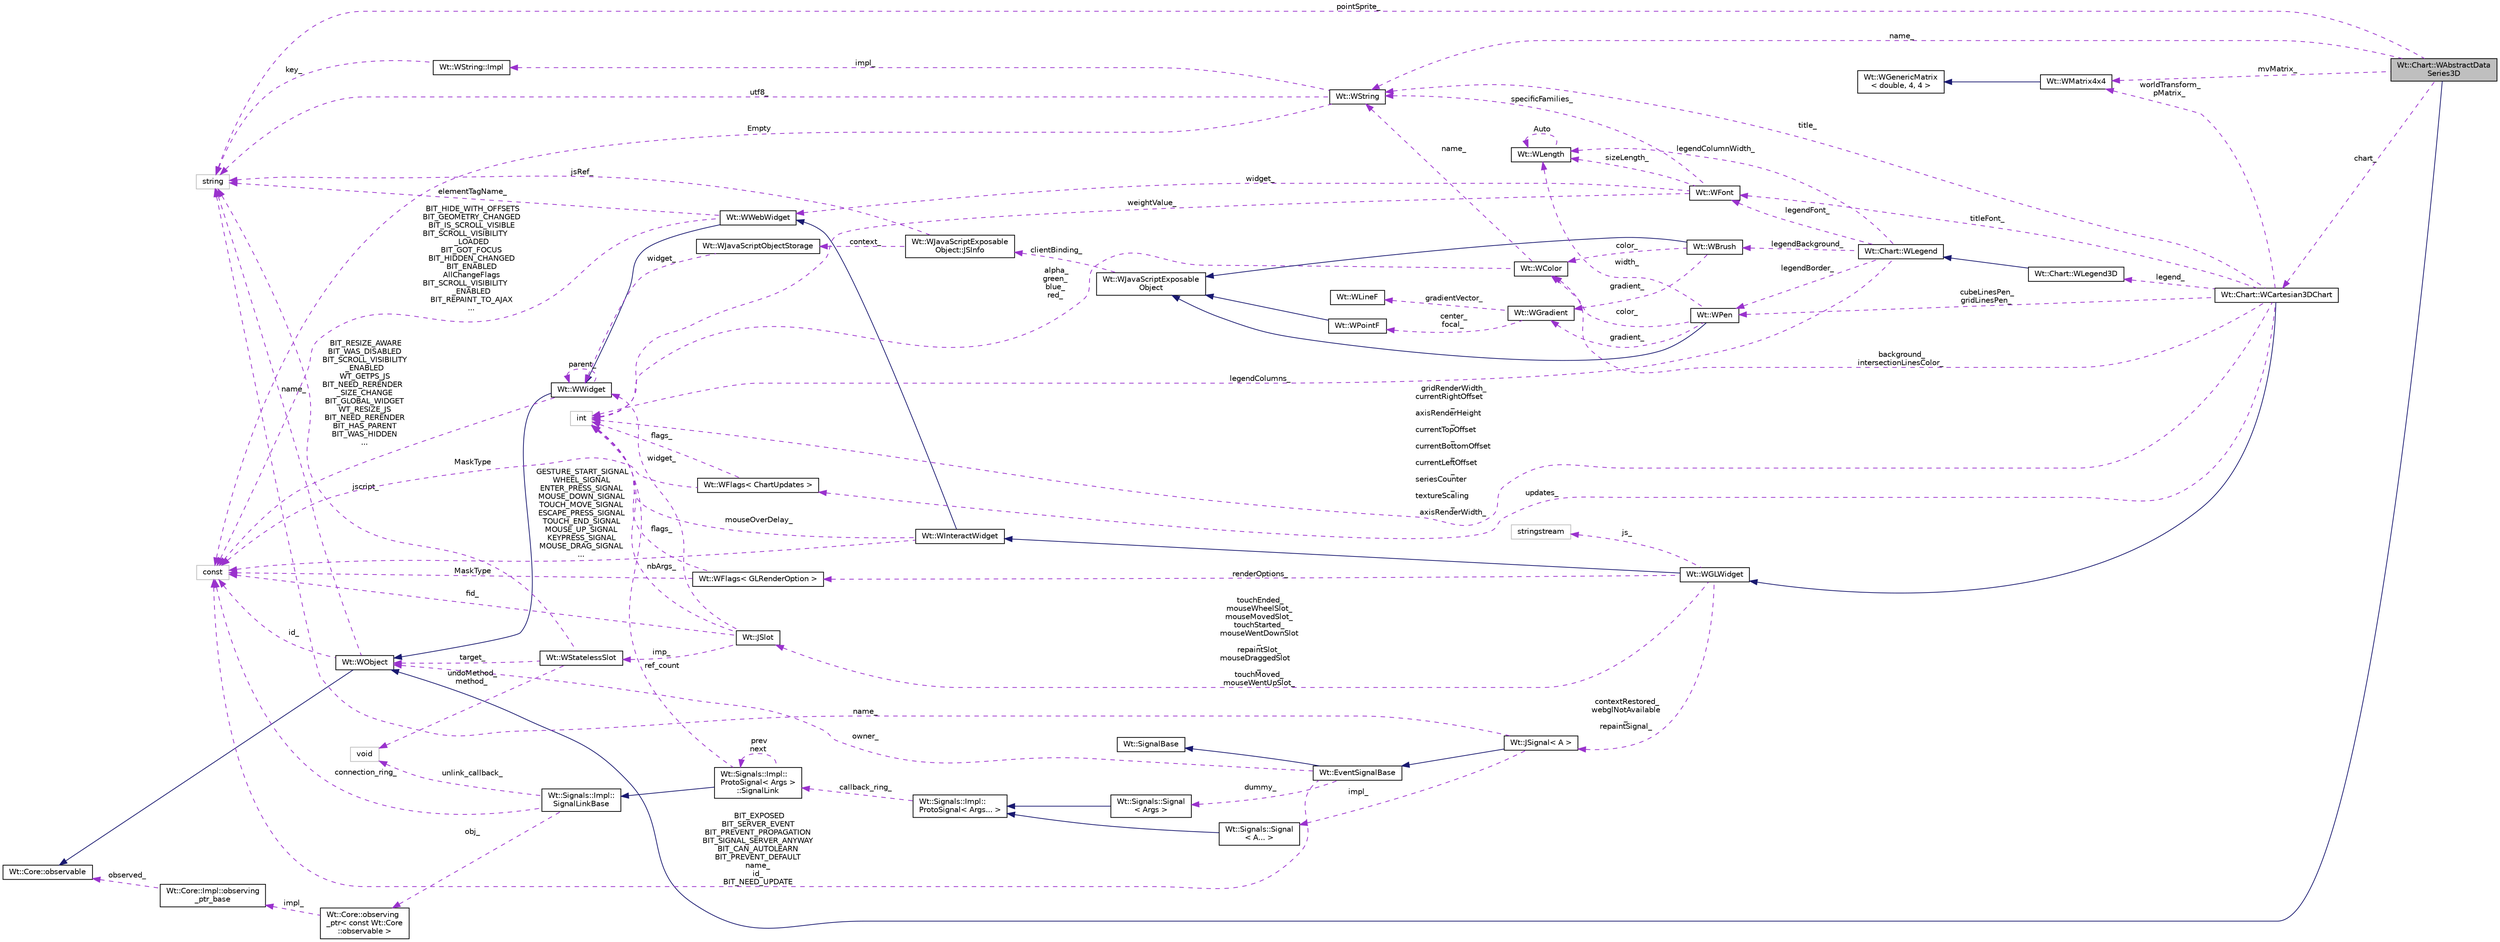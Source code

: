 digraph "Wt::Chart::WAbstractDataSeries3D"
{
 // LATEX_PDF_SIZE
  edge [fontname="Helvetica",fontsize="10",labelfontname="Helvetica",labelfontsize="10"];
  node [fontname="Helvetica",fontsize="10",shape=record];
  rankdir="LR";
  Node1 [label="Wt::Chart::WAbstractData\lSeries3D",height=0.2,width=0.4,color="black", fillcolor="grey75", style="filled", fontcolor="black",tooltip="Abstract base class for dataseries that can be drawn on a WCartesian3DChart."];
  Node2 -> Node1 [dir="back",color="midnightblue",fontsize="10",style="solid",fontname="Helvetica"];
  Node2 [label="Wt::WObject",height=0.2,width=0.4,color="black", fillcolor="white", style="filled",URL="$classWt_1_1WObject.html",tooltip="A base class for objects that participate in the signal/slot system."];
  Node3 -> Node2 [dir="back",color="midnightblue",fontsize="10",style="solid",fontname="Helvetica"];
  Node3 [label="Wt::Core::observable",height=0.2,width=0.4,color="black", fillcolor="white", style="filled",URL="$classWt_1_1Core_1_1observable.html",tooltip="A base class for objects whose life-time can be tracked."];
  Node4 -> Node2 [dir="back",color="darkorchid3",fontsize="10",style="dashed",label=" name_" ,fontname="Helvetica"];
  Node4 [label="string",height=0.2,width=0.4,color="grey75", fillcolor="white", style="filled",tooltip=" "];
  Node5 -> Node2 [dir="back",color="darkorchid3",fontsize="10",style="dashed",label=" id_" ,fontname="Helvetica"];
  Node5 [label="const",height=0.2,width=0.4,color="grey75", fillcolor="white", style="filled",tooltip=" "];
  Node6 -> Node1 [dir="back",color="darkorchid3",fontsize="10",style="dashed",label=" mvMatrix_" ,fontname="Helvetica"];
  Node6 [label="Wt::WMatrix4x4",height=0.2,width=0.4,color="black", fillcolor="white", style="filled",URL="$classWt_1_1WMatrix4x4.html",tooltip="A value class that describes a 3D affine transformation matrix."];
  Node7 -> Node6 [dir="back",color="midnightblue",fontsize="10",style="solid",fontname="Helvetica"];
  Node7 [label="Wt::WGenericMatrix\l\< double, 4, 4 \>",height=0.2,width=0.4,color="black", fillcolor="white", style="filled",URL="$classWt_1_1WGenericMatrix.html",tooltip=" "];
  Node8 -> Node1 [dir="back",color="darkorchid3",fontsize="10",style="dashed",label=" chart_" ,fontname="Helvetica"];
  Node8 [label="Wt::Chart::WCartesian3DChart",height=0.2,width=0.4,color="black", fillcolor="white", style="filled",URL="$classWt_1_1Chart_1_1WCartesian3DChart.html",tooltip="A 3D Cartesian chart."];
  Node9 -> Node8 [dir="back",color="midnightblue",fontsize="10",style="solid",fontname="Helvetica"];
  Node9 [label="Wt::WGLWidget",height=0.2,width=0.4,color="black", fillcolor="white", style="filled",URL="$classWt_1_1WGLWidget.html",tooltip="GL support class."];
  Node10 -> Node9 [dir="back",color="midnightblue",fontsize="10",style="solid",fontname="Helvetica"];
  Node10 [label="Wt::WInteractWidget",height=0.2,width=0.4,color="black", fillcolor="white", style="filled",URL="$classWt_1_1WInteractWidget.html",tooltip="An abstract widget that can receive user-interface interaction."];
  Node11 -> Node10 [dir="back",color="midnightblue",fontsize="10",style="solid",fontname="Helvetica"];
  Node11 [label="Wt::WWebWidget",height=0.2,width=0.4,color="black", fillcolor="white", style="filled",URL="$classWt_1_1WWebWidget.html",tooltip="A base class for widgets with an HTML counterpart."];
  Node12 -> Node11 [dir="back",color="midnightblue",fontsize="10",style="solid",fontname="Helvetica"];
  Node12 [label="Wt::WWidget",height=0.2,width=0.4,color="black", fillcolor="white", style="filled",URL="$classWt_1_1WWidget.html",tooltip="The abstract base class for a user-interface component."];
  Node2 -> Node12 [dir="back",color="midnightblue",fontsize="10",style="solid",fontname="Helvetica"];
  Node12 -> Node12 [dir="back",color="darkorchid3",fontsize="10",style="dashed",label=" parent_" ,fontname="Helvetica"];
  Node5 -> Node12 [dir="back",color="darkorchid3",fontsize="10",style="dashed",label=" BIT_RESIZE_AWARE\nBIT_WAS_DISABLED\nBIT_SCROLL_VISIBILITY\l_ENABLED\nWT_GETPS_JS\nBIT_NEED_RERENDER\l_SIZE_CHANGE\nBIT_GLOBAL_WIDGET\nWT_RESIZE_JS\nBIT_NEED_RERENDER\nBIT_HAS_PARENT\nBIT_WAS_HIDDEN\n..." ,fontname="Helvetica"];
  Node4 -> Node11 [dir="back",color="darkorchid3",fontsize="10",style="dashed",label=" elementTagName_" ,fontname="Helvetica"];
  Node5 -> Node11 [dir="back",color="darkorchid3",fontsize="10",style="dashed",label=" BIT_HIDE_WITH_OFFSETS\nBIT_GEOMETRY_CHANGED\nBIT_IS_SCROLL_VISIBLE\nBIT_SCROLL_VISIBILITY\l_LOADED\nBIT_GOT_FOCUS\nBIT_HIDDEN_CHANGED\nBIT_ENABLED\nAllChangeFlags\nBIT_SCROLL_VISIBILITY\l_ENABLED\nBIT_REPAINT_TO_AJAX\n..." ,fontname="Helvetica"];
  Node13 -> Node10 [dir="back",color="darkorchid3",fontsize="10",style="dashed",label=" mouseOverDelay_" ,fontname="Helvetica"];
  Node13 [label="int",height=0.2,width=0.4,color="grey75", fillcolor="white", style="filled",tooltip=" "];
  Node5 -> Node10 [dir="back",color="darkorchid3",fontsize="10",style="dashed",label=" GESTURE_START_SIGNAL\nWHEEL_SIGNAL\nENTER_PRESS_SIGNAL\nMOUSE_DOWN_SIGNAL\nTOUCH_MOVE_SIGNAL\nESCAPE_PRESS_SIGNAL\nTOUCH_END_SIGNAL\nMOUSE_UP_SIGNAL\nKEYPRESS_SIGNAL\nMOUSE_DRAG_SIGNAL\n..." ,fontname="Helvetica"];
  Node14 -> Node9 [dir="back",color="darkorchid3",fontsize="10",style="dashed",label=" touchEnded_\nmouseWheelSlot_\nmouseMovedSlot_\ntouchStarted_\nmouseWentDownSlot\l_\nrepaintSlot_\nmouseDraggedSlot\l_\ntouchMoved_\nmouseWentUpSlot_" ,fontname="Helvetica"];
  Node14 [label="Wt::JSlot",height=0.2,width=0.4,color="black", fillcolor="white", style="filled",URL="$classWt_1_1JSlot.html",tooltip="A slot that is only implemented in client side JavaScript code."];
  Node15 -> Node14 [dir="back",color="darkorchid3",fontsize="10",style="dashed",label=" imp_" ,fontname="Helvetica"];
  Node15 [label="Wt::WStatelessSlot",height=0.2,width=0.4,color="black", fillcolor="white", style="filled",URL="$classWt_1_1WStatelessSlot.html",tooltip=" "];
  Node2 -> Node15 [dir="back",color="darkorchid3",fontsize="10",style="dashed",label=" target_" ,fontname="Helvetica"];
  Node16 -> Node15 [dir="back",color="darkorchid3",fontsize="10",style="dashed",label=" undoMethod_\nmethod_" ,fontname="Helvetica"];
  Node16 [label="void",height=0.2,width=0.4,color="grey75", fillcolor="white", style="filled",tooltip=" "];
  Node4 -> Node15 [dir="back",color="darkorchid3",fontsize="10",style="dashed",label=" jscript_" ,fontname="Helvetica"];
  Node13 -> Node14 [dir="back",color="darkorchid3",fontsize="10",style="dashed",label=" nbArgs_" ,fontname="Helvetica"];
  Node12 -> Node14 [dir="back",color="darkorchid3",fontsize="10",style="dashed",label=" widget_" ,fontname="Helvetica"];
  Node5 -> Node14 [dir="back",color="darkorchid3",fontsize="10",style="dashed",label=" fid_" ,fontname="Helvetica"];
  Node17 -> Node9 [dir="back",color="darkorchid3",fontsize="10",style="dashed",label=" contextRestored_\nwebglNotAvailable\l_\nrepaintSignal_" ,fontname="Helvetica"];
  Node17 [label="Wt::JSignal\< A \>",height=0.2,width=0.4,color="black", fillcolor="white", style="filled",URL="$classWt_1_1JSignal.html",tooltip="A signal to relay JavaScript to C++ calls."];
  Node18 -> Node17 [dir="back",color="midnightblue",fontsize="10",style="solid",fontname="Helvetica"];
  Node18 [label="Wt::EventSignalBase",height=0.2,width=0.4,color="black", fillcolor="white", style="filled",URL="$classWt_1_1EventSignalBase.html",tooltip="Abstract base class of an event signal."];
  Node19 -> Node18 [dir="back",color="midnightblue",fontsize="10",style="solid",fontname="Helvetica"];
  Node19 [label="Wt::SignalBase",height=0.2,width=0.4,color="black", fillcolor="white", style="filled",URL="$classWt_1_1SignalBase.html",tooltip="Abstract base class of a signal."];
  Node2 -> Node18 [dir="back",color="darkorchid3",fontsize="10",style="dashed",label=" owner_" ,fontname="Helvetica"];
  Node20 -> Node18 [dir="back",color="darkorchid3",fontsize="10",style="dashed",label=" dummy_" ,fontname="Helvetica"];
  Node20 [label="Wt::Signals::Signal\l\< Args \>",height=0.2,width=0.4,color="black", fillcolor="white", style="filled",URL="$structWt_1_1Signals_1_1Signal.html",tooltip=" "];
  Node21 -> Node20 [dir="back",color="midnightblue",fontsize="10",style="solid",fontname="Helvetica"];
  Node21 [label="Wt::Signals::Impl::\lProtoSignal\< Args... \>",height=0.2,width=0.4,color="black", fillcolor="white", style="filled",URL="$classWt_1_1Signals_1_1Impl_1_1ProtoSignal.html",tooltip=" "];
  Node22 -> Node21 [dir="back",color="darkorchid3",fontsize="10",style="dashed",label=" callback_ring_" ,fontname="Helvetica"];
  Node22 [label="Wt::Signals::Impl::\lProtoSignal\< Args \>\l::SignalLink",height=0.2,width=0.4,color="black", fillcolor="white", style="filled",URL="$structWt_1_1Signals_1_1Impl_1_1ProtoSignal_1_1SignalLink.html",tooltip=" "];
  Node23 -> Node22 [dir="back",color="midnightblue",fontsize="10",style="solid",fontname="Helvetica"];
  Node23 [label="Wt::Signals::Impl::\lSignalLinkBase",height=0.2,width=0.4,color="black", fillcolor="white", style="filled",URL="$classWt_1_1Signals_1_1Impl_1_1SignalLinkBase.html",tooltip=" "];
  Node16 -> Node23 [dir="back",color="darkorchid3",fontsize="10",style="dashed",label=" unlink_callback_" ,fontname="Helvetica"];
  Node24 -> Node23 [dir="back",color="darkorchid3",fontsize="10",style="dashed",label=" obj_" ,fontname="Helvetica"];
  Node24 [label="Wt::Core::observing\l_ptr\< const Wt::Core\l::observable \>",height=0.2,width=0.4,color="black", fillcolor="white", style="filled",URL="$classWt_1_1Core_1_1observing__ptr.html",tooltip=" "];
  Node25 -> Node24 [dir="back",color="darkorchid3",fontsize="10",style="dashed",label=" impl_" ,fontname="Helvetica"];
  Node25 [label="Wt::Core::Impl::observing\l_ptr_base",height=0.2,width=0.4,color="black", fillcolor="white", style="filled",URL="$structWt_1_1Core_1_1Impl_1_1observing__ptr__base.html",tooltip=" "];
  Node3 -> Node25 [dir="back",color="darkorchid3",fontsize="10",style="dashed",label=" observed_" ,fontname="Helvetica"];
  Node5 -> Node23 [dir="back",color="darkorchid3",fontsize="10",style="dashed",label=" connection_ring_" ,fontname="Helvetica"];
  Node13 -> Node22 [dir="back",color="darkorchid3",fontsize="10",style="dashed",label=" ref_count" ,fontname="Helvetica"];
  Node22 -> Node22 [dir="back",color="darkorchid3",fontsize="10",style="dashed",label=" prev\nnext" ,fontname="Helvetica"];
  Node5 -> Node18 [dir="back",color="darkorchid3",fontsize="10",style="dashed",label=" BIT_EXPOSED\nBIT_SERVER_EVENT\nBIT_PREVENT_PROPAGATION\nBIT_SIGNAL_SERVER_ANYWAY\nBIT_CAN_AUTOLEARN\nBIT_PREVENT_DEFAULT\nname_\nid_\nBIT_NEED_UPDATE" ,fontname="Helvetica"];
  Node4 -> Node17 [dir="back",color="darkorchid3",fontsize="10",style="dashed",label=" name_" ,fontname="Helvetica"];
  Node26 -> Node17 [dir="back",color="darkorchid3",fontsize="10",style="dashed",label=" impl_" ,fontname="Helvetica"];
  Node26 [label="Wt::Signals::Signal\l\< A... \>",height=0.2,width=0.4,color="black", fillcolor="white", style="filled",URL="$structWt_1_1Signals_1_1Signal.html",tooltip=" "];
  Node21 -> Node26 [dir="back",color="midnightblue",fontsize="10",style="solid",fontname="Helvetica"];
  Node27 -> Node9 [dir="back",color="darkorchid3",fontsize="10",style="dashed",label=" renderOptions_" ,fontname="Helvetica"];
  Node27 [label="Wt::WFlags\< GLRenderOption \>",height=0.2,width=0.4,color="black", fillcolor="white", style="filled",URL="$classWt_1_1WFlags.html",tooltip=" "];
  Node13 -> Node27 [dir="back",color="darkorchid3",fontsize="10",style="dashed",label=" flags_" ,fontname="Helvetica"];
  Node5 -> Node27 [dir="back",color="darkorchid3",fontsize="10",style="dashed",label=" MaskType" ,fontname="Helvetica"];
  Node28 -> Node9 [dir="back",color="darkorchid3",fontsize="10",style="dashed",label=" js_" ,fontname="Helvetica"];
  Node28 [label="stringstream",height=0.2,width=0.4,color="grey75", fillcolor="white", style="filled",tooltip=" "];
  Node6 -> Node8 [dir="back",color="darkorchid3",fontsize="10",style="dashed",label=" worldTransform_\npMatrix_" ,fontname="Helvetica"];
  Node29 -> Node8 [dir="back",color="darkorchid3",fontsize="10",style="dashed",label=" background_\nintersectionLinesColor_" ,fontname="Helvetica"];
  Node29 [label="Wt::WColor",height=0.2,width=0.4,color="black", fillcolor="white", style="filled",URL="$classWt_1_1WColor.html",tooltip="A value class that defines a color."];
  Node30 -> Node29 [dir="back",color="darkorchid3",fontsize="10",style="dashed",label=" name_" ,fontname="Helvetica"];
  Node30 [label="Wt::WString",height=0.2,width=0.4,color="black", fillcolor="white", style="filled",URL="$classWt_1_1WString.html",tooltip="A value class which describes a locale-aware unicode string."];
  Node31 -> Node30 [dir="back",color="darkorchid3",fontsize="10",style="dashed",label=" impl_" ,fontname="Helvetica"];
  Node31 [label="Wt::WString::Impl",height=0.2,width=0.4,color="black", fillcolor="white", style="filled",URL="$structWt_1_1WString_1_1Impl.html",tooltip=" "];
  Node4 -> Node31 [dir="back",color="darkorchid3",fontsize="10",style="dashed",label=" key_" ,fontname="Helvetica"];
  Node4 -> Node30 [dir="back",color="darkorchid3",fontsize="10",style="dashed",label=" utf8_" ,fontname="Helvetica"];
  Node5 -> Node30 [dir="back",color="darkorchid3",fontsize="10",style="dashed",label=" Empty" ,fontname="Helvetica"];
  Node13 -> Node29 [dir="back",color="darkorchid3",fontsize="10",style="dashed",label=" alpha_\ngreen_\nblue_\nred_" ,fontname="Helvetica"];
  Node30 -> Node8 [dir="back",color="darkorchid3",fontsize="10",style="dashed",label=" title_" ,fontname="Helvetica"];
  Node32 -> Node8 [dir="back",color="darkorchid3",fontsize="10",style="dashed",label=" updates_" ,fontname="Helvetica"];
  Node32 [label="Wt::WFlags\< ChartUpdates \>",height=0.2,width=0.4,color="black", fillcolor="white", style="filled",URL="$classWt_1_1WFlags.html",tooltip=" "];
  Node13 -> Node32 [dir="back",color="darkorchid3",fontsize="10",style="dashed",label=" flags_" ,fontname="Helvetica"];
  Node5 -> Node32 [dir="back",color="darkorchid3",fontsize="10",style="dashed",label=" MaskType" ,fontname="Helvetica"];
  Node13 -> Node8 [dir="back",color="darkorchid3",fontsize="10",style="dashed",label=" gridRenderWidth_\ncurrentRightOffset\l_\naxisRenderHeight\l_\ncurrentTopOffset\l_\ncurrentBottomOffset\l_\ncurrentLeftOffset\l_\nseriesCounter\l_\ntextureScaling\l_\naxisRenderWidth_" ,fontname="Helvetica"];
  Node33 -> Node8 [dir="back",color="darkorchid3",fontsize="10",style="dashed",label=" cubeLinesPen_\ngridLinesPen_" ,fontname="Helvetica"];
  Node33 [label="Wt::WPen",height=0.2,width=0.4,color="black", fillcolor="white", style="filled",URL="$classWt_1_1WPen.html",tooltip="A value class that defines the style for pen strokes."];
  Node34 -> Node33 [dir="back",color="midnightblue",fontsize="10",style="solid",fontname="Helvetica"];
  Node34 [label="Wt::WJavaScriptExposable\lObject",height=0.2,width=0.4,color="black", fillcolor="white", style="filled",URL="$classWt_1_1WJavaScriptExposableObject.html",tooltip="A JavaScript exposable object."];
  Node35 -> Node34 [dir="back",color="darkorchid3",fontsize="10",style="dashed",label=" clientBinding_" ,fontname="Helvetica"];
  Node35 [label="Wt::WJavaScriptExposable\lObject::JSInfo",height=0.2,width=0.4,color="black", fillcolor="white", style="filled",URL="$structWt_1_1WJavaScriptExposableObject_1_1JSInfo.html",tooltip=" "];
  Node4 -> Node35 [dir="back",color="darkorchid3",fontsize="10",style="dashed",label=" jsRef_" ,fontname="Helvetica"];
  Node36 -> Node35 [dir="back",color="darkorchid3",fontsize="10",style="dashed",label=" context_" ,fontname="Helvetica"];
  Node36 [label="Wt::WJavaScriptObjectStorage",height=0.2,width=0.4,color="black", fillcolor="white", style="filled",URL="$classWt_1_1WJavaScriptObjectStorage.html",tooltip=" "];
  Node12 -> Node36 [dir="back",color="darkorchid3",fontsize="10",style="dashed",label=" widget_" ,fontname="Helvetica"];
  Node29 -> Node33 [dir="back",color="darkorchid3",fontsize="10",style="dashed",label=" color_" ,fontname="Helvetica"];
  Node37 -> Node33 [dir="back",color="darkorchid3",fontsize="10",style="dashed",label=" gradient_" ,fontname="Helvetica"];
  Node37 [label="Wt::WGradient",height=0.2,width=0.4,color="black", fillcolor="white", style="filled",URL="$classWt_1_1WGradient.html",tooltip="A linear or radial gradient."];
  Node38 -> Node37 [dir="back",color="darkorchid3",fontsize="10",style="dashed",label=" center_\nfocal_" ,fontname="Helvetica"];
  Node38 [label="Wt::WPointF",height=0.2,width=0.4,color="black", fillcolor="white", style="filled",URL="$classWt_1_1WPointF.html",tooltip="A value class that defines a 2D point."];
  Node34 -> Node38 [dir="back",color="midnightblue",fontsize="10",style="solid",fontname="Helvetica"];
  Node39 -> Node37 [dir="back",color="darkorchid3",fontsize="10",style="dashed",label=" gradientVector_" ,fontname="Helvetica"];
  Node39 [label="Wt::WLineF",height=0.2,width=0.4,color="black", fillcolor="white", style="filled",URL="$classWt_1_1WLineF.html",tooltip="Utility class that defines a single line."];
  Node40 -> Node33 [dir="back",color="darkorchid3",fontsize="10",style="dashed",label=" width_" ,fontname="Helvetica"];
  Node40 [label="Wt::WLength",height=0.2,width=0.4,color="black", fillcolor="white", style="filled",URL="$classWt_1_1WLength.html",tooltip="A value class that describes a CSS length."];
  Node40 -> Node40 [dir="back",color="darkorchid3",fontsize="10",style="dashed",label=" Auto" ,fontname="Helvetica"];
  Node41 -> Node8 [dir="back",color="darkorchid3",fontsize="10",style="dashed",label=" legend_" ,fontname="Helvetica"];
  Node41 [label="Wt::Chart::WLegend3D",height=0.2,width=0.4,color="black", fillcolor="white", style="filled",URL="$classWt_1_1Chart_1_1WLegend3D.html",tooltip=" "];
  Node42 -> Node41 [dir="back",color="midnightblue",fontsize="10",style="solid",fontname="Helvetica"];
  Node42 [label="Wt::Chart::WLegend",height=0.2,width=0.4,color="black", fillcolor="white", style="filled",URL="$classWt_1_1Chart_1_1WLegend.html",tooltip=" "];
  Node43 -> Node42 [dir="back",color="darkorchid3",fontsize="10",style="dashed",label=" legendBackground_" ,fontname="Helvetica"];
  Node43 [label="Wt::WBrush",height=0.2,width=0.4,color="black", fillcolor="white", style="filled",URL="$classWt_1_1WBrush.html",tooltip="A value class that defines the style for filling a path."];
  Node34 -> Node43 [dir="back",color="midnightblue",fontsize="10",style="solid",fontname="Helvetica"];
  Node29 -> Node43 [dir="back",color="darkorchid3",fontsize="10",style="dashed",label=" color_" ,fontname="Helvetica"];
  Node37 -> Node43 [dir="back",color="darkorchid3",fontsize="10",style="dashed",label=" gradient_" ,fontname="Helvetica"];
  Node33 -> Node42 [dir="back",color="darkorchid3",fontsize="10",style="dashed",label=" legendBorder_" ,fontname="Helvetica"];
  Node13 -> Node42 [dir="back",color="darkorchid3",fontsize="10",style="dashed",label=" legendColumns_" ,fontname="Helvetica"];
  Node44 -> Node42 [dir="back",color="darkorchid3",fontsize="10",style="dashed",label=" legendFont_" ,fontname="Helvetica"];
  Node44 [label="Wt::WFont",height=0.2,width=0.4,color="black", fillcolor="white", style="filled",URL="$classWt_1_1WFont.html",tooltip="A value class that describes a font."];
  Node30 -> Node44 [dir="back",color="darkorchid3",fontsize="10",style="dashed",label=" specificFamilies_" ,fontname="Helvetica"];
  Node13 -> Node44 [dir="back",color="darkorchid3",fontsize="10",style="dashed",label=" weightValue_" ,fontname="Helvetica"];
  Node11 -> Node44 [dir="back",color="darkorchid3",fontsize="10",style="dashed",label=" widget_" ,fontname="Helvetica"];
  Node40 -> Node44 [dir="back",color="darkorchid3",fontsize="10",style="dashed",label=" sizeLength_" ,fontname="Helvetica"];
  Node40 -> Node42 [dir="back",color="darkorchid3",fontsize="10",style="dashed",label=" legendColumnWidth_" ,fontname="Helvetica"];
  Node44 -> Node8 [dir="back",color="darkorchid3",fontsize="10",style="dashed",label=" titleFont_" ,fontname="Helvetica"];
  Node30 -> Node1 [dir="back",color="darkorchid3",fontsize="10",style="dashed",label=" name_" ,fontname="Helvetica"];
  Node4 -> Node1 [dir="back",color="darkorchid3",fontsize="10",style="dashed",label=" pointSprite_" ,fontname="Helvetica"];
}
